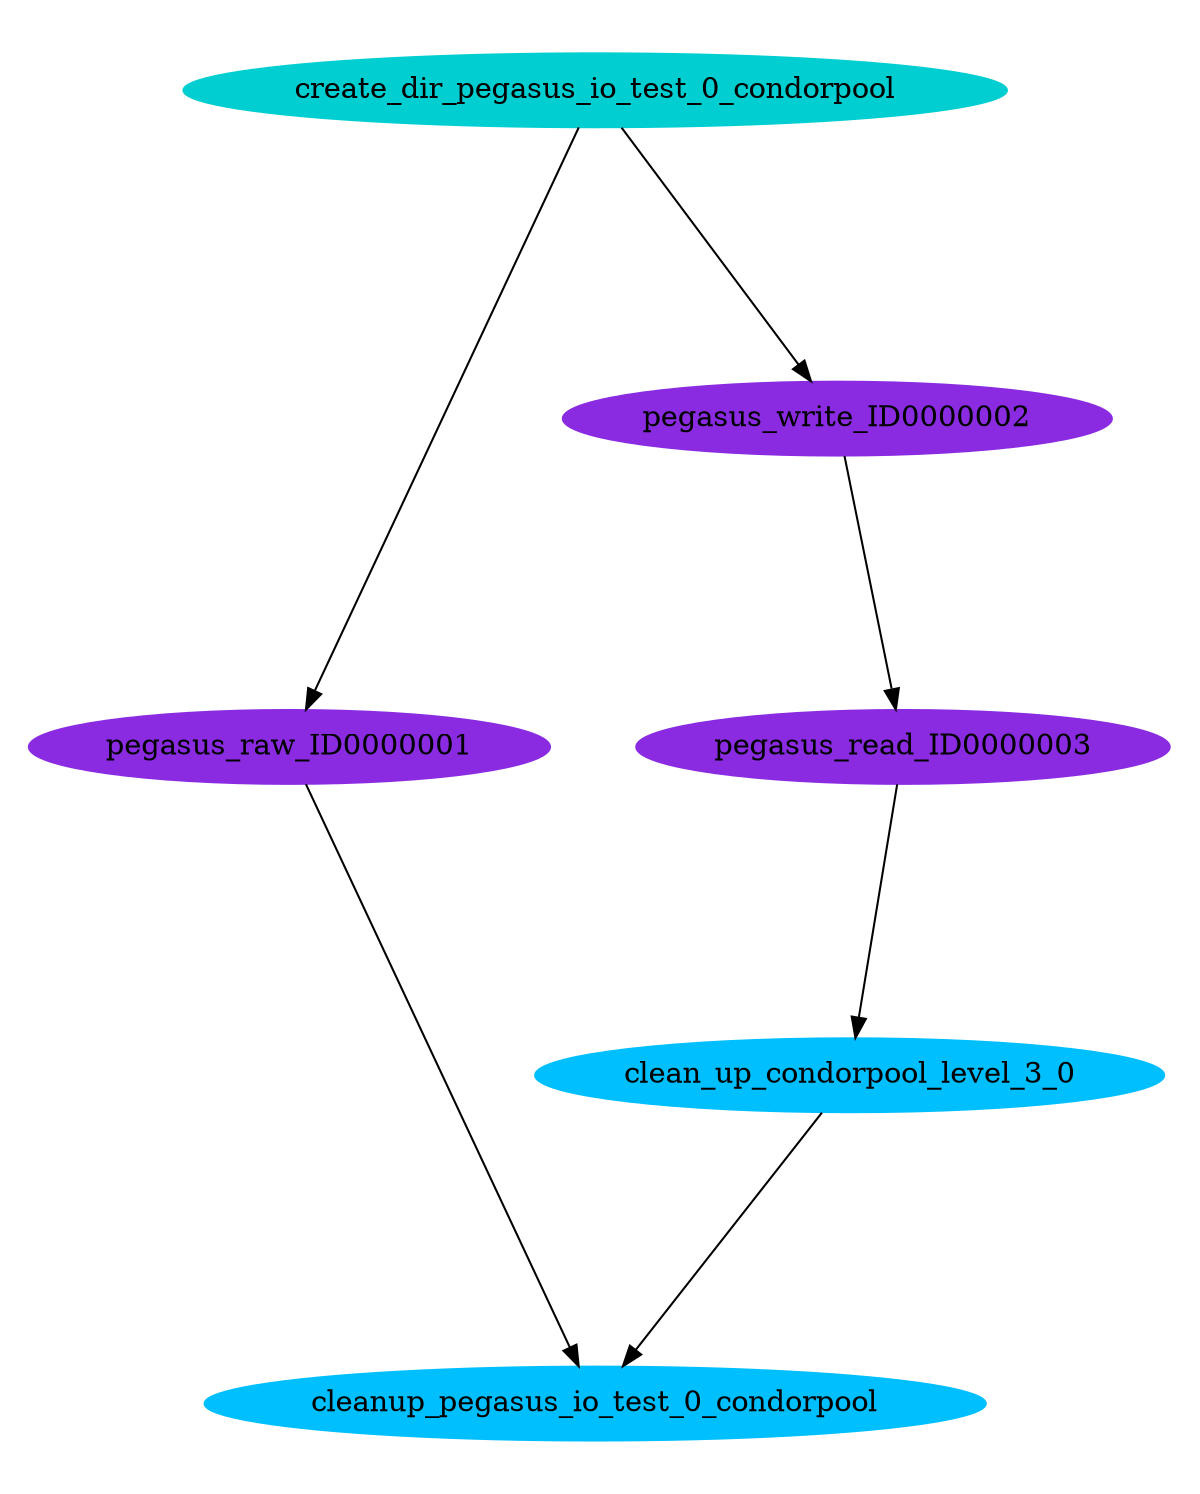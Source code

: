 digraph E {
size="8.0,10.0"
ratio=fill
node [shape=ellipse]
edge [arrowhead=normal, arrowsize=1.0]
	"clean_up_condorpool_level_3_0" [color=deepskyblue,style=filled,label="clean_up_condorpool_level_3_0"]
	"cleanup_pegasus_io_test_0_condorpool" [color=deepskyblue,style=filled,label="cleanup_pegasus_io_test_0_condorpool"]
	"create_dir_pegasus_io_test_0_condorpool" [color=darkturquoise,style=filled,label="create_dir_pegasus_io_test_0_condorpool"]
	"pegasus_raw_ID0000001" [color=blueviolet,style=filled,label="pegasus_raw_ID0000001"]
	"pegasus_write_ID0000002" [color=blueviolet,style=filled,label="pegasus_write_ID0000002"]
	"pegasus_read_ID0000003" [color=blueviolet,style=filled,label="pegasus_read_ID0000003"]

	"clean_up_condorpool_level_3_0" -> "cleanup_pegasus_io_test_0_condorpool"
	"create_dir_pegasus_io_test_0_condorpool" -> "pegasus_raw_ID0000001"
	"create_dir_pegasus_io_test_0_condorpool" -> "pegasus_write_ID0000002"
	"pegasus_raw_ID0000001" -> "cleanup_pegasus_io_test_0_condorpool"
	"pegasus_write_ID0000002" -> "pegasus_read_ID0000003"
	"pegasus_read_ID0000003" -> "clean_up_condorpool_level_3_0"
}

